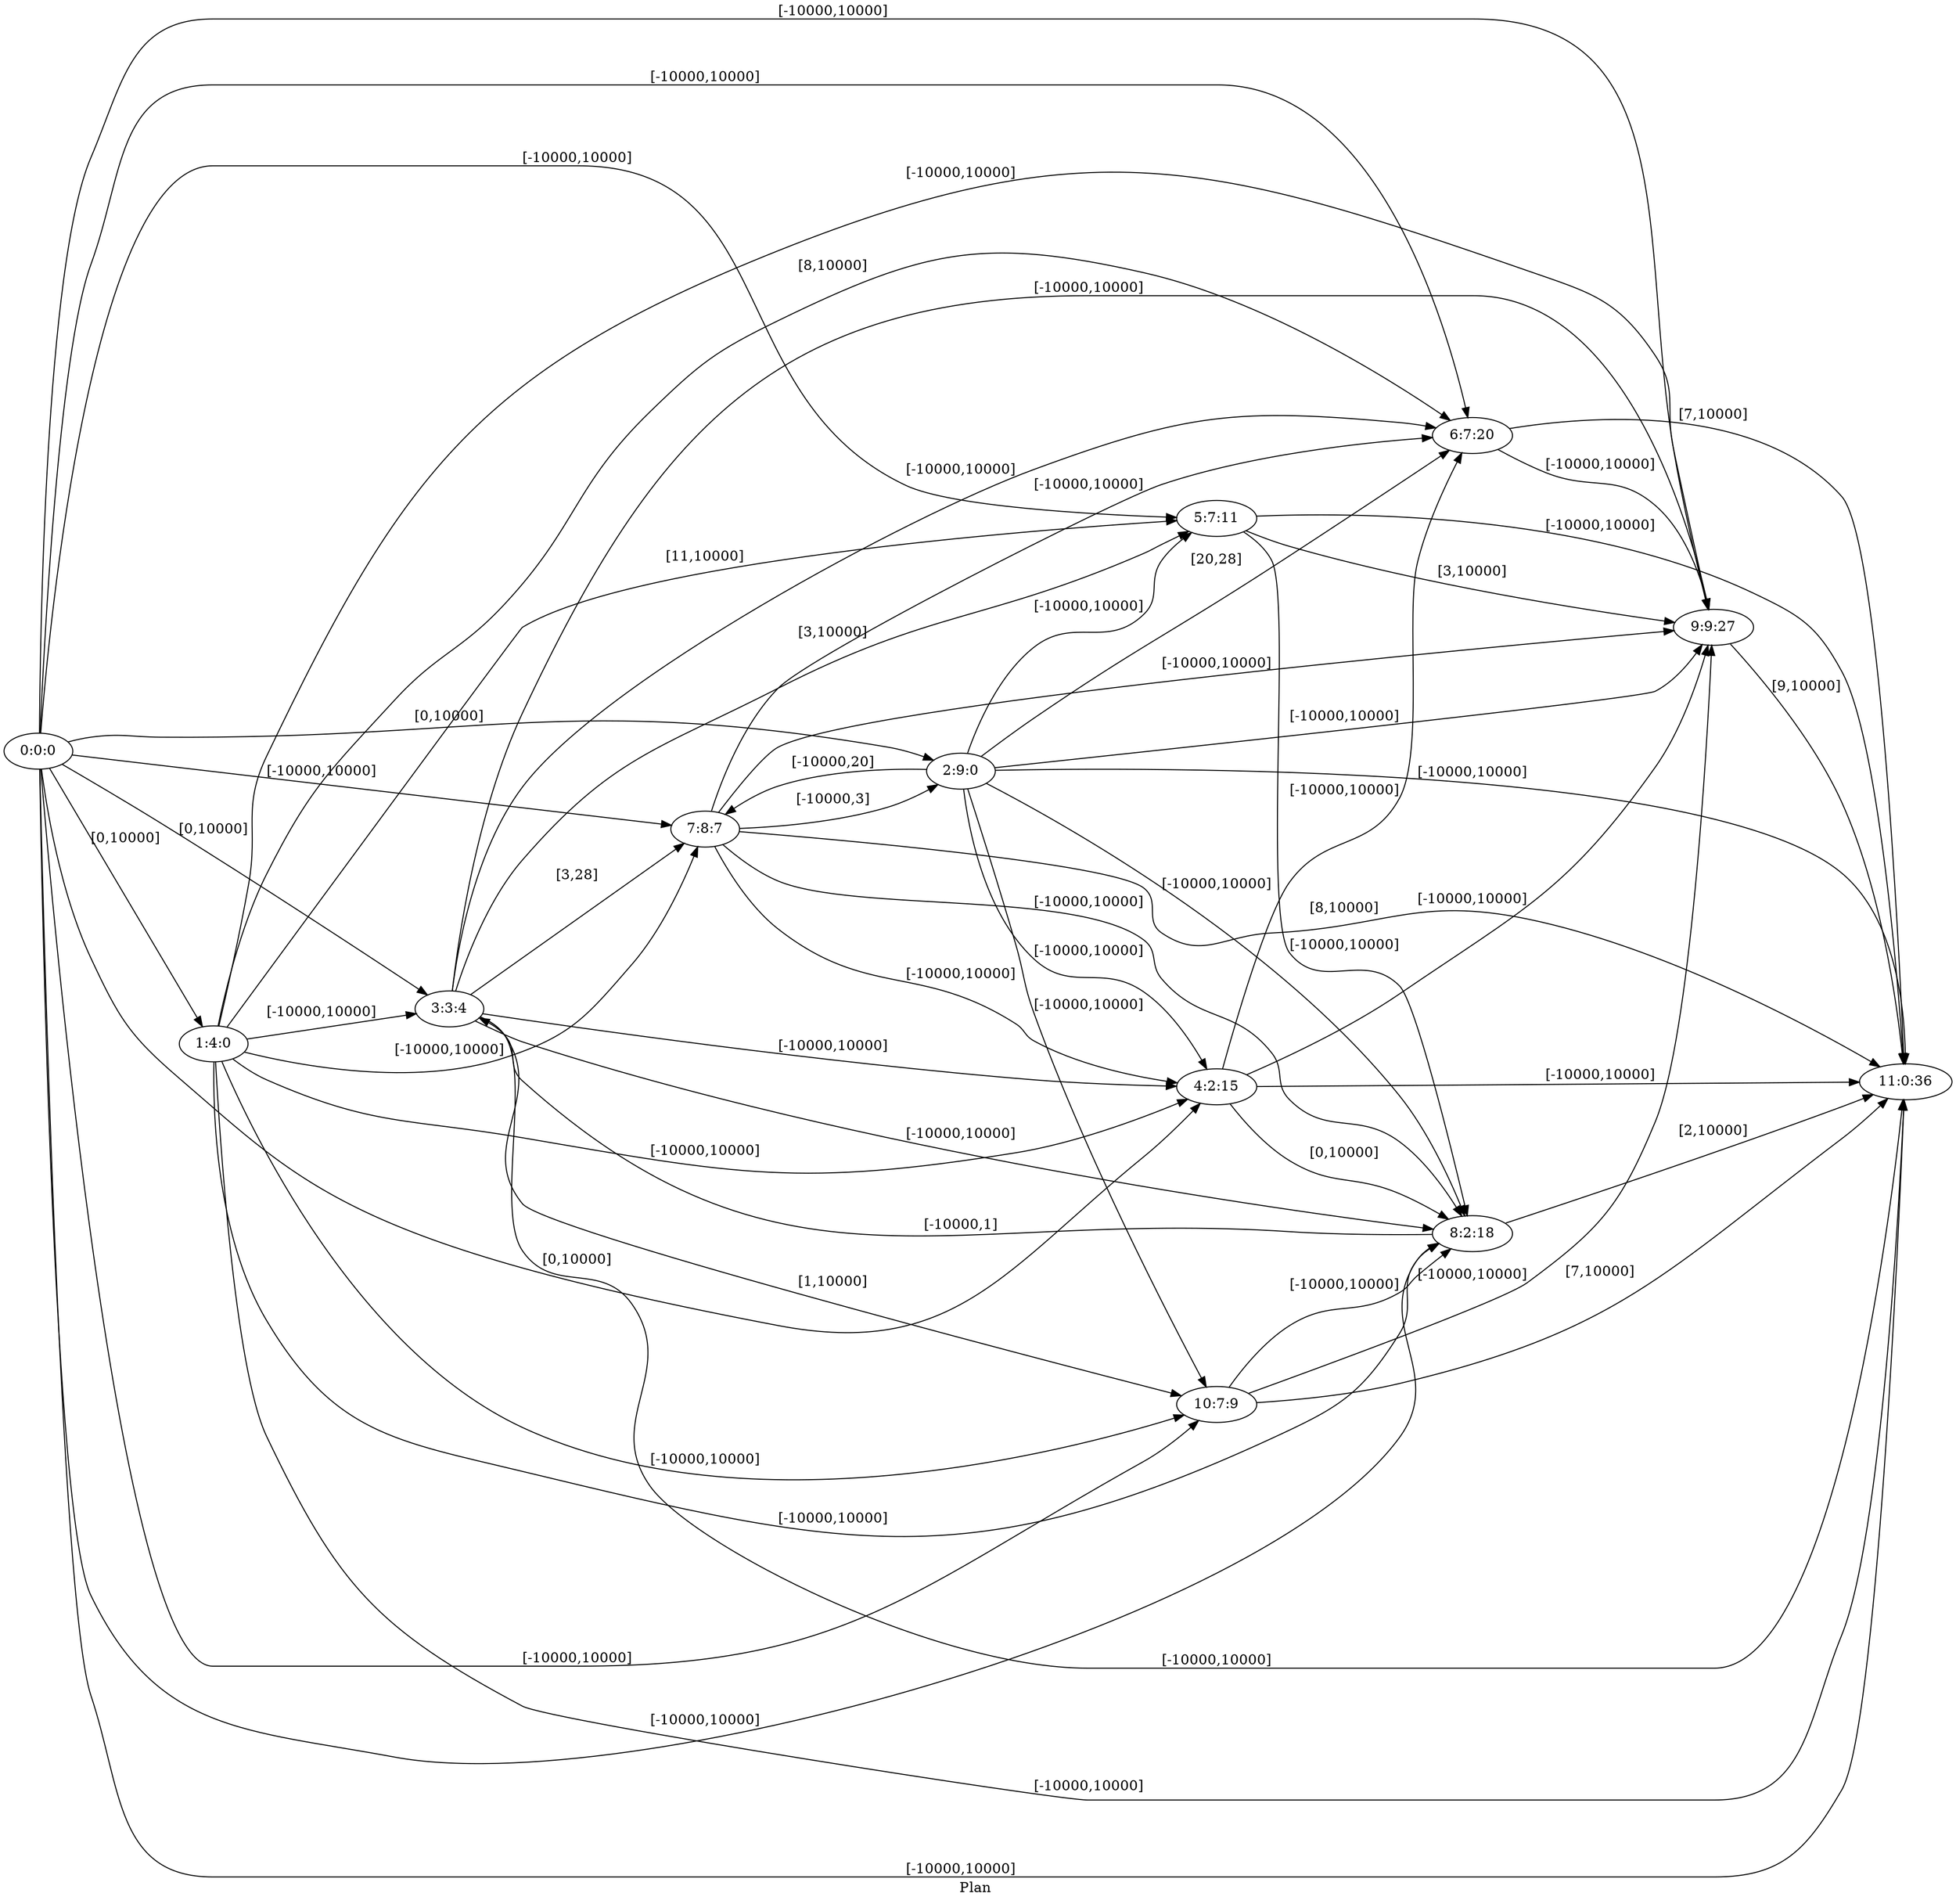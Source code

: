 digraph G {
 rankdir = LR;
 nodesep = .45; 
 size = 30;
label="Plan ";
 fldt = 0.74329;
"0:0:0"->"1:4:0"[ label = "[0,10000]"];
"0:0:0"->"2:9:0"[ label = "[0,10000]"];
"0:0:0"->"3:3:4"[ label = "[0,10000]"];
"0:0:0"->"4:2:15"[ label = "[0,10000]"];
"0:0:0"->"5:7:11"[ label = "[-10000,10000]"];
"0:0:0"->"6:7:20"[ label = "[-10000,10000]"];
"0:0:0"->"7:8:7"[ label = "[-10000,10000]"];
"0:0:0"->"8:2:18"[ label = "[-10000,10000]"];
"0:0:0"->"9:9:27"[ label = "[-10000,10000]"];
"0:0:0"->"10:7:9"[ label = "[-10000,10000]"];
"0:0:0"->"11:0:36"[ label = "[-10000,10000]"];
"1:4:0"->"3:3:4"[ label = "[-10000,10000]"];
"1:4:0"->"4:2:15"[ label = "[-10000,10000]"];
"1:4:0"->"5:7:11"[ label = "[11,10000]"];
"1:4:0"->"6:7:20"[ label = "[8,10000]"];
"1:4:0"->"7:8:7"[ label = "[-10000,10000]"];
"1:4:0"->"8:2:18"[ label = "[-10000,10000]"];
"1:4:0"->"9:9:27"[ label = "[-10000,10000]"];
"1:4:0"->"10:7:9"[ label = "[-10000,10000]"];
"1:4:0"->"11:0:36"[ label = "[-10000,10000]"];
"2:9:0"->"4:2:15"[ label = "[-10000,10000]"];
"2:9:0"->"5:7:11"[ label = "[-10000,10000]"];
"2:9:0"->"6:7:20"[ label = "[20,28]"];
"2:9:0"->"7:8:7"[ label = "[-10000,20]"];
"2:9:0"->"8:2:18"[ label = "[-10000,10000]"];
"2:9:0"->"9:9:27"[ label = "[-10000,10000]"];
"2:9:0"->"10:7:9"[ label = "[-10000,10000]"];
"2:9:0"->"11:0:36"[ label = "[-10000,10000]"];
"3:3:4"->"4:2:15"[ label = "[-10000,10000]"];
"3:3:4"->"5:7:11"[ label = "[3,10000]"];
"3:3:4"->"6:7:20"[ label = "[-10000,10000]"];
"3:3:4"->"7:8:7"[ label = "[3,28]"];
"3:3:4"->"8:2:18"[ label = "[-10000,10000]"];
"3:3:4"->"9:9:27"[ label = "[-10000,10000]"];
"3:3:4"->"10:7:9"[ label = "[1,10000]"];
"3:3:4"->"11:0:36"[ label = "[-10000,10000]"];
"4:2:15"->"6:7:20"[ label = "[-10000,10000]"];
"4:2:15"->"8:2:18"[ label = "[0,10000]"];
"4:2:15"->"9:9:27"[ label = "[-10000,10000]"];
"4:2:15"->"11:0:36"[ label = "[-10000,10000]"];
"5:7:11"->"8:2:18"[ label = "[-10000,10000]"];
"5:7:11"->"9:9:27"[ label = "[3,10000]"];
"5:7:11"->"11:0:36"[ label = "[-10000,10000]"];
"6:7:20"->"9:9:27"[ label = "[-10000,10000]"];
"6:7:20"->"11:0:36"[ label = "[7,10000]"];
"7:8:7"->"2:9:0"[ label = "[-10000,3]"];
"7:8:7"->"4:2:15"[ label = "[-10000,10000]"];
"7:8:7"->"6:7:20"[ label = "[-10000,10000]"];
"7:8:7"->"8:2:18"[ label = "[-10000,10000]"];
"7:8:7"->"9:9:27"[ label = "[-10000,10000]"];
"7:8:7"->"11:0:36"[ label = "[8,10000]"];
"8:2:18"->"3:3:4"[ label = "[-10000,1]"];
"8:2:18"->"11:0:36"[ label = "[2,10000]"];
"9:9:27"->"11:0:36"[ label = "[9,10000]"];
"10:7:9"->"8:2:18"[ label = "[-10000,10000]"];
"10:7:9"->"9:9:27"[ label = "[-10000,10000]"];
"10:7:9"->"11:0:36"[ label = "[7,10000]"];
}
